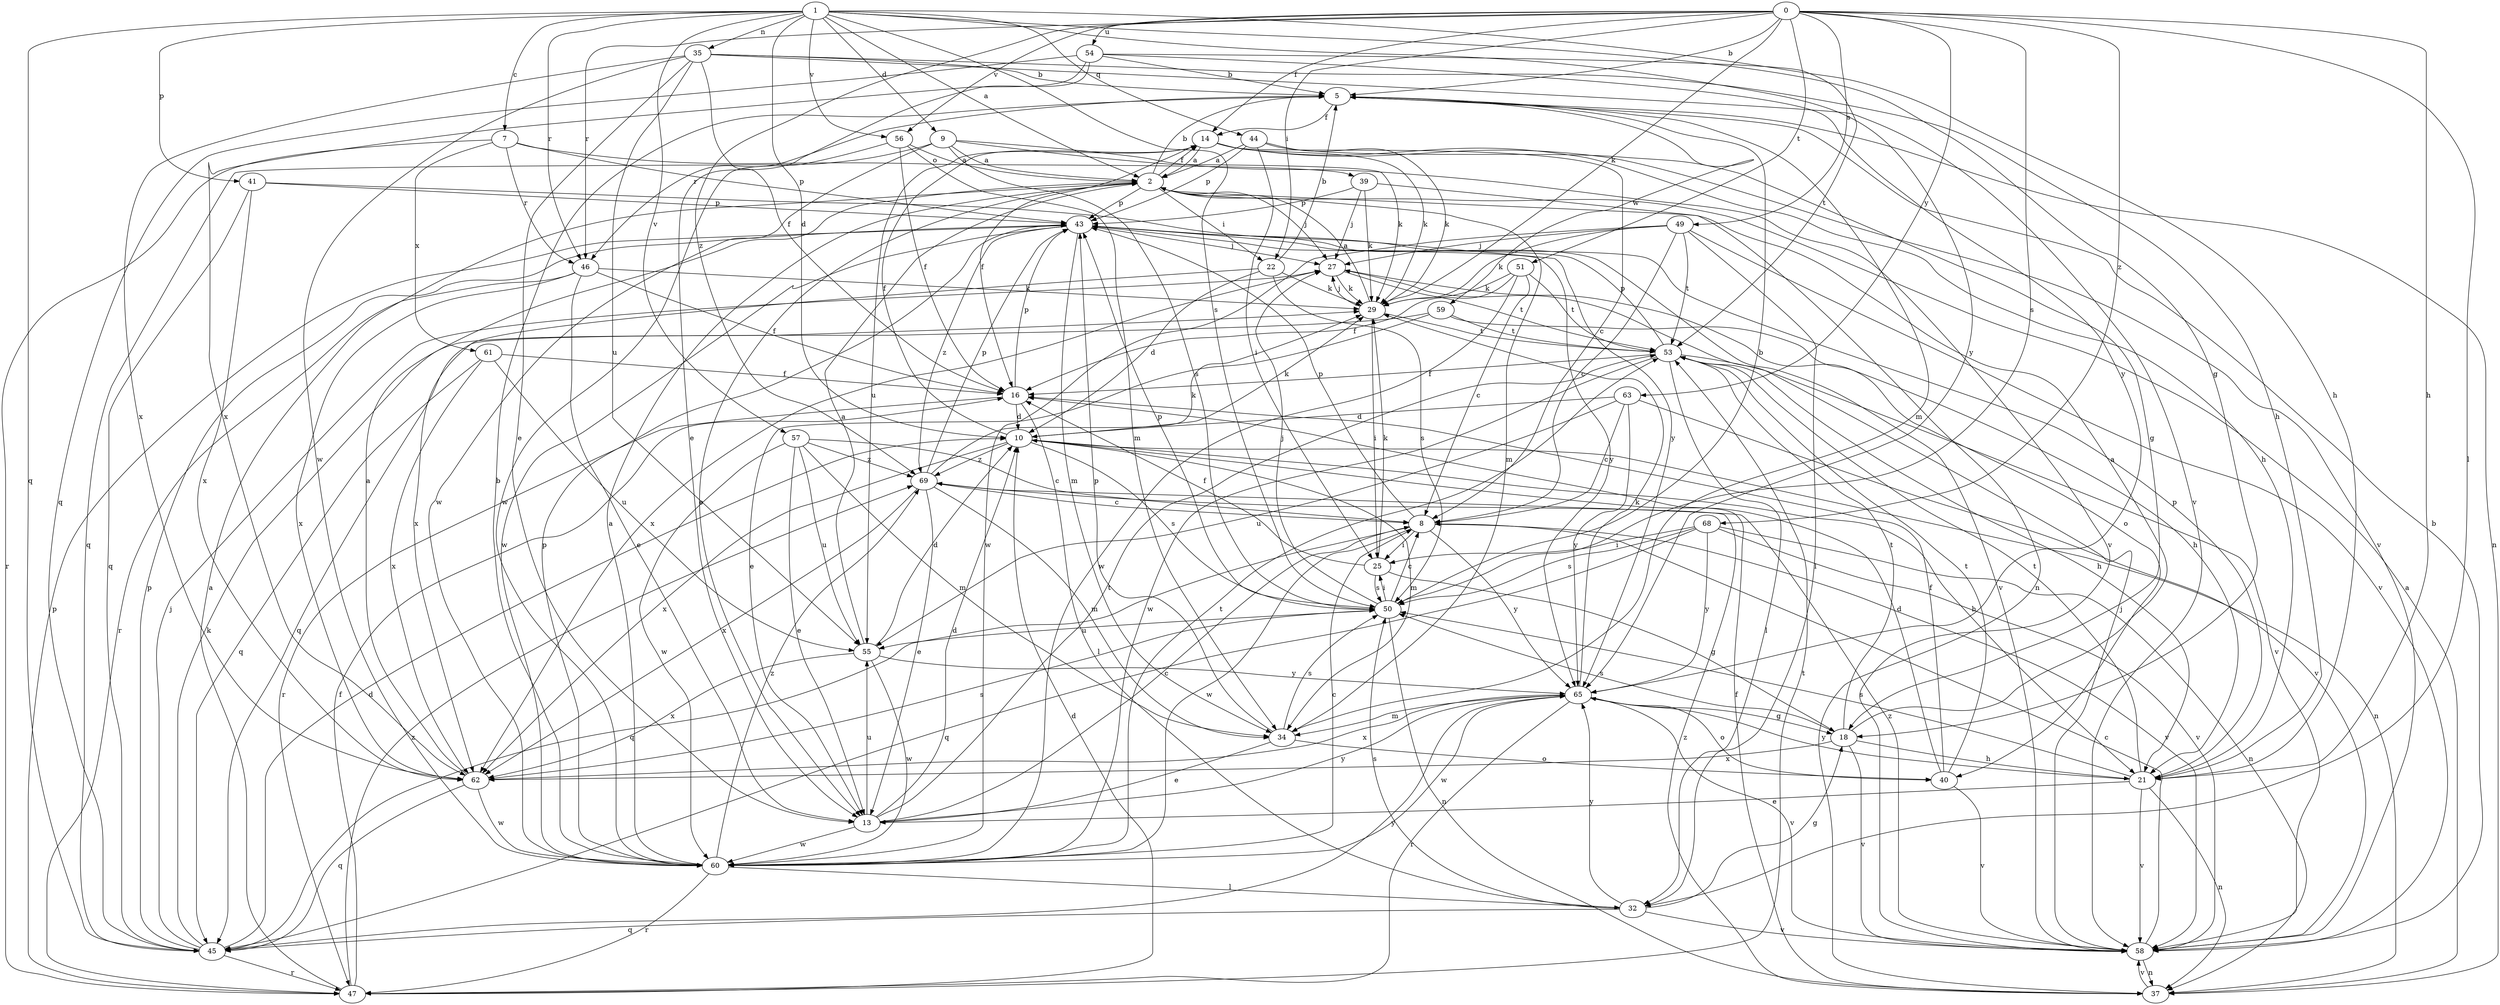 strict digraph  {
0;
1;
2;
5;
7;
8;
9;
10;
13;
14;
16;
18;
21;
22;
25;
27;
29;
32;
34;
35;
37;
39;
40;
41;
43;
44;
45;
46;
47;
49;
50;
51;
53;
54;
55;
56;
57;
58;
59;
60;
61;
62;
63;
65;
68;
69;
0 -> 5  [label=b];
0 -> 14  [label=f];
0 -> 21  [label=h];
0 -> 22  [label=i];
0 -> 29  [label=k];
0 -> 32  [label=l];
0 -> 46  [label=r];
0 -> 49  [label=s];
0 -> 50  [label=s];
0 -> 51  [label=t];
0 -> 54  [label=u];
0 -> 56  [label=v];
0 -> 63  [label=y];
0 -> 68  [label=z];
0 -> 69  [label=z];
1 -> 2  [label=a];
1 -> 7  [label=c];
1 -> 9  [label=d];
1 -> 10  [label=d];
1 -> 18  [label=g];
1 -> 21  [label=h];
1 -> 35  [label=n];
1 -> 41  [label=p];
1 -> 44  [label=q];
1 -> 45  [label=q];
1 -> 46  [label=r];
1 -> 50  [label=s];
1 -> 56  [label=v];
1 -> 57  [label=v];
1 -> 65  [label=y];
2 -> 5  [label=b];
2 -> 13  [label=e];
2 -> 14  [label=f];
2 -> 22  [label=i];
2 -> 27  [label=j];
2 -> 34  [label=m];
2 -> 43  [label=p];
5 -> 14  [label=f];
5 -> 34  [label=m];
5 -> 37  [label=n];
5 -> 46  [label=r];
5 -> 59  [label=w];
7 -> 39  [label=o];
7 -> 43  [label=p];
7 -> 46  [label=r];
7 -> 47  [label=r];
7 -> 61  [label=x];
8 -> 25  [label=i];
8 -> 43  [label=p];
8 -> 45  [label=q];
8 -> 58  [label=v];
8 -> 60  [label=w];
8 -> 65  [label=y];
9 -> 2  [label=a];
9 -> 29  [label=k];
9 -> 45  [label=q];
9 -> 50  [label=s];
9 -> 58  [label=v];
9 -> 60  [label=w];
10 -> 14  [label=f];
10 -> 21  [label=h];
10 -> 29  [label=k];
10 -> 34  [label=m];
10 -> 37  [label=n];
10 -> 50  [label=s];
10 -> 62  [label=x];
10 -> 69  [label=z];
13 -> 8  [label=c];
13 -> 10  [label=d];
13 -> 53  [label=t];
13 -> 55  [label=u];
13 -> 60  [label=w];
13 -> 65  [label=y];
14 -> 2  [label=a];
14 -> 8  [label=c];
14 -> 16  [label=f];
14 -> 21  [label=h];
14 -> 29  [label=k];
14 -> 55  [label=u];
14 -> 58  [label=v];
16 -> 10  [label=d];
16 -> 32  [label=l];
16 -> 43  [label=p];
16 -> 47  [label=r];
18 -> 2  [label=a];
18 -> 21  [label=h];
18 -> 50  [label=s];
18 -> 53  [label=t];
18 -> 58  [label=v];
18 -> 62  [label=x];
21 -> 13  [label=e];
21 -> 37  [label=n];
21 -> 43  [label=p];
21 -> 50  [label=s];
21 -> 53  [label=t];
21 -> 58  [label=v];
21 -> 65  [label=y];
22 -> 5  [label=b];
22 -> 10  [label=d];
22 -> 29  [label=k];
22 -> 50  [label=s];
22 -> 62  [label=x];
25 -> 16  [label=f];
25 -> 18  [label=g];
25 -> 29  [label=k];
25 -> 50  [label=s];
27 -> 29  [label=k];
27 -> 40  [label=o];
27 -> 53  [label=t];
27 -> 62  [label=x];
29 -> 2  [label=a];
29 -> 25  [label=i];
29 -> 27  [label=j];
29 -> 53  [label=t];
32 -> 18  [label=g];
32 -> 45  [label=q];
32 -> 50  [label=s];
32 -> 58  [label=v];
32 -> 65  [label=y];
34 -> 13  [label=e];
34 -> 40  [label=o];
34 -> 43  [label=p];
34 -> 50  [label=s];
35 -> 5  [label=b];
35 -> 13  [label=e];
35 -> 16  [label=f];
35 -> 21  [label=h];
35 -> 55  [label=u];
35 -> 58  [label=v];
35 -> 60  [label=w];
35 -> 62  [label=x];
37 -> 2  [label=a];
37 -> 16  [label=f];
37 -> 58  [label=v];
37 -> 69  [label=z];
39 -> 27  [label=j];
39 -> 29  [label=k];
39 -> 37  [label=n];
39 -> 43  [label=p];
40 -> 10  [label=d];
40 -> 16  [label=f];
40 -> 53  [label=t];
40 -> 58  [label=v];
41 -> 43  [label=p];
41 -> 45  [label=q];
41 -> 62  [label=x];
41 -> 65  [label=y];
43 -> 27  [label=j];
43 -> 34  [label=m];
43 -> 58  [label=v];
43 -> 60  [label=w];
43 -> 65  [label=y];
43 -> 69  [label=z];
44 -> 2  [label=a];
44 -> 18  [label=g];
44 -> 25  [label=i];
44 -> 29  [label=k];
44 -> 43  [label=p];
45 -> 10  [label=d];
45 -> 27  [label=j];
45 -> 29  [label=k];
45 -> 43  [label=p];
45 -> 47  [label=r];
45 -> 65  [label=y];
46 -> 13  [label=e];
46 -> 16  [label=f];
46 -> 29  [label=k];
46 -> 47  [label=r];
46 -> 62  [label=x];
47 -> 2  [label=a];
47 -> 10  [label=d];
47 -> 16  [label=f];
47 -> 43  [label=p];
47 -> 53  [label=t];
47 -> 69  [label=z];
49 -> 8  [label=c];
49 -> 27  [label=j];
49 -> 29  [label=k];
49 -> 32  [label=l];
49 -> 53  [label=t];
49 -> 58  [label=v];
49 -> 60  [label=w];
50 -> 5  [label=b];
50 -> 8  [label=c];
50 -> 25  [label=i];
50 -> 27  [label=j];
50 -> 37  [label=n];
50 -> 43  [label=p];
50 -> 55  [label=u];
51 -> 8  [label=c];
51 -> 16  [label=f];
51 -> 29  [label=k];
51 -> 53  [label=t];
51 -> 60  [label=w];
53 -> 16  [label=f];
53 -> 21  [label=h];
53 -> 32  [label=l];
53 -> 43  [label=p];
53 -> 58  [label=v];
53 -> 60  [label=w];
54 -> 5  [label=b];
54 -> 13  [label=e];
54 -> 45  [label=q];
54 -> 53  [label=t];
54 -> 62  [label=x];
54 -> 65  [label=y];
55 -> 2  [label=a];
55 -> 10  [label=d];
55 -> 60  [label=w];
55 -> 62  [label=x];
55 -> 65  [label=y];
56 -> 2  [label=a];
56 -> 16  [label=f];
56 -> 34  [label=m];
56 -> 60  [label=w];
57 -> 8  [label=c];
57 -> 13  [label=e];
57 -> 34  [label=m];
57 -> 55  [label=u];
57 -> 60  [label=w];
57 -> 69  [label=z];
58 -> 5  [label=b];
58 -> 8  [label=c];
58 -> 27  [label=j];
58 -> 37  [label=n];
58 -> 69  [label=z];
59 -> 13  [label=e];
59 -> 21  [label=h];
59 -> 45  [label=q];
59 -> 53  [label=t];
60 -> 2  [label=a];
60 -> 5  [label=b];
60 -> 8  [label=c];
60 -> 32  [label=l];
60 -> 43  [label=p];
60 -> 47  [label=r];
60 -> 53  [label=t];
60 -> 69  [label=z];
61 -> 16  [label=f];
61 -> 45  [label=q];
61 -> 55  [label=u];
61 -> 62  [label=x];
62 -> 2  [label=a];
62 -> 45  [label=q];
62 -> 50  [label=s];
62 -> 60  [label=w];
63 -> 8  [label=c];
63 -> 10  [label=d];
63 -> 55  [label=u];
63 -> 58  [label=v];
63 -> 65  [label=y];
65 -> 18  [label=g];
65 -> 29  [label=k];
65 -> 34  [label=m];
65 -> 40  [label=o];
65 -> 47  [label=r];
65 -> 58  [label=v];
65 -> 60  [label=w];
65 -> 62  [label=x];
68 -> 25  [label=i];
68 -> 37  [label=n];
68 -> 45  [label=q];
68 -> 50  [label=s];
68 -> 58  [label=v];
68 -> 65  [label=y];
69 -> 8  [label=c];
69 -> 13  [label=e];
69 -> 29  [label=k];
69 -> 34  [label=m];
69 -> 43  [label=p];
69 -> 62  [label=x];
}

